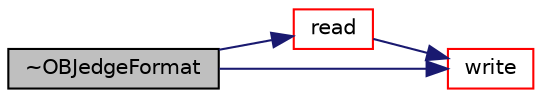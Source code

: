 digraph "~OBJedgeFormat"
{
  bgcolor="transparent";
  edge [fontname="Helvetica",fontsize="10",labelfontname="Helvetica",labelfontsize="10"];
  node [fontname="Helvetica",fontsize="10",shape=record];
  rankdir="LR";
  Node5 [label="~OBJedgeFormat",height=0.2,width=0.4,color="black", fillcolor="grey75", style="filled", fontcolor="black"];
  Node5 -> Node6 [color="midnightblue",fontsize="10",style="solid",fontname="Helvetica"];
  Node6 [label="read",height=0.2,width=0.4,color="red",URL="$a22537.html#a464ebd67acbdff0014d4dae69e3ec4be",tooltip="Read from file. "];
  Node6 -> Node92 [color="midnightblue",fontsize="10",style="solid",fontname="Helvetica"];
  Node92 [label="write",height=0.2,width=0.4,color="red",URL="$a22537.html#ac93279b51e2eb12dc1a54daf46bbca98",tooltip="Write surface mesh components by proxy. "];
  Node5 -> Node92 [color="midnightblue",fontsize="10",style="solid",fontname="Helvetica"];
}

